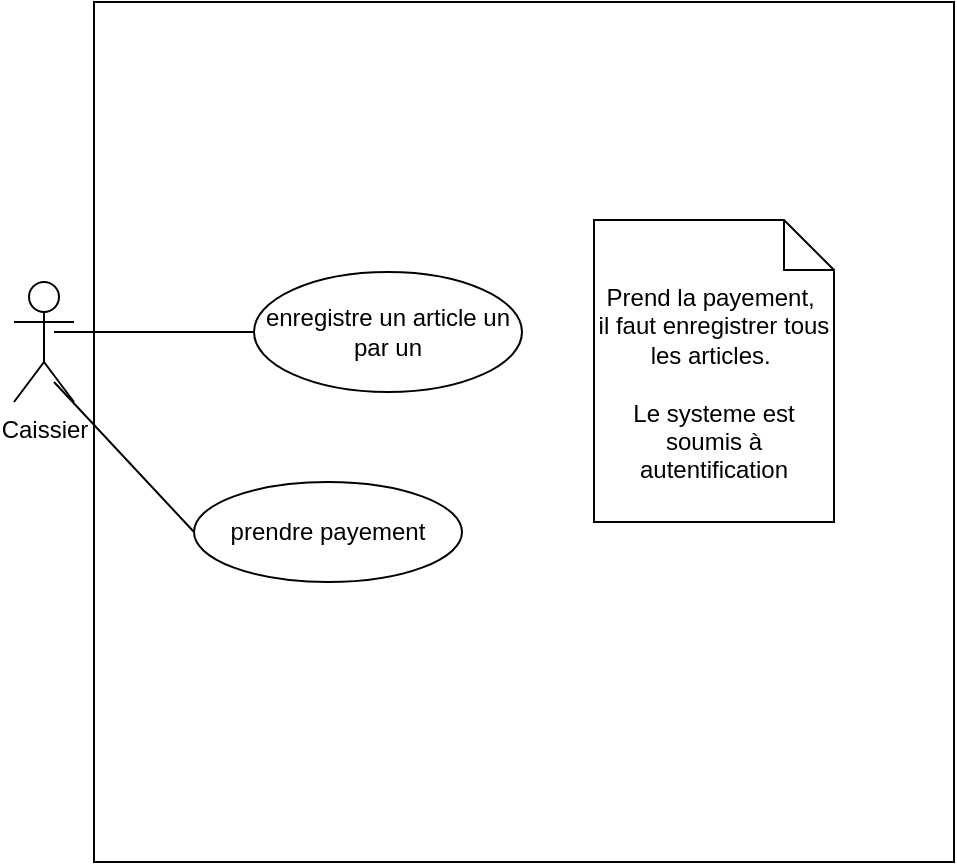 <mxfile version="27.0.6">
  <diagram name="Page-1" id="dBYXtgt6Ylbxck-MdJjQ">
    <mxGraphModel dx="1025" dy="459" grid="1" gridSize="10" guides="1" tooltips="1" connect="1" arrows="1" fold="1" page="1" pageScale="1" pageWidth="827" pageHeight="1169" math="0" shadow="0">
      <root>
        <mxCell id="0" />
        <mxCell id="1" parent="0" />
        <mxCell id="dOOHwNBojhcKGmngFrtv-1" value="" style="whiteSpace=wrap;html=1;aspect=fixed;" parent="1" vertex="1">
          <mxGeometry x="230" y="70" width="430" height="430" as="geometry" />
        </mxCell>
        <mxCell id="QHqVFNuvtq8AHjIu-KcG-1" value="Caissier" style="shape=umlActor;verticalLabelPosition=bottom;verticalAlign=top;html=1;" vertex="1" parent="1">
          <mxGeometry x="190" y="210" width="30" height="60" as="geometry" />
        </mxCell>
        <mxCell id="QHqVFNuvtq8AHjIu-KcG-4" value="enregistre un article un par un" style="ellipse;whiteSpace=wrap;html=1;" vertex="1" parent="1">
          <mxGeometry x="310" y="205" width="134" height="60" as="geometry" />
        </mxCell>
        <mxCell id="QHqVFNuvtq8AHjIu-KcG-5" value="prendre payement" style="ellipse;whiteSpace=wrap;html=1;" vertex="1" parent="1">
          <mxGeometry x="280" y="310" width="134" height="50" as="geometry" />
        </mxCell>
        <mxCell id="QHqVFNuvtq8AHjIu-KcG-14" value="" style="line;strokeWidth=1;fillColor=none;align=left;verticalAlign=middle;spacingTop=-1;spacingLeft=3;spacingRight=3;rotatable=0;labelPosition=right;points=[];portConstraint=eastwest;strokeColor=inherit;" vertex="1" parent="1">
          <mxGeometry x="210" y="231" width="100" height="8" as="geometry" />
        </mxCell>
        <mxCell id="QHqVFNuvtq8AHjIu-KcG-34" value="" style="endArrow=none;html=1;rounded=0;entryX=0;entryY=0.5;entryDx=0;entryDy=0;" edge="1" parent="1" target="QHqVFNuvtq8AHjIu-KcG-5">
          <mxGeometry width="50" height="50" relative="1" as="geometry">
            <mxPoint x="210" y="260" as="sourcePoint" />
            <mxPoint x="125.882" y="390" as="targetPoint" />
          </mxGeometry>
        </mxCell>
        <mxCell id="QHqVFNuvtq8AHjIu-KcG-35" value="Prend la payement,&amp;nbsp;&lt;div&gt;il faut enregistrer tous les articles.&amp;nbsp;&lt;/div&gt;&lt;div&gt;&lt;br&gt;&lt;/div&gt;&lt;div&gt;Le systeme est soumis à autentification&lt;/div&gt;" style="shape=note2;boundedLbl=1;whiteSpace=wrap;html=1;size=25;verticalAlign=top;align=center;" vertex="1" parent="1">
          <mxGeometry x="480" y="179" width="120" height="151" as="geometry" />
        </mxCell>
      </root>
    </mxGraphModel>
  </diagram>
</mxfile>
